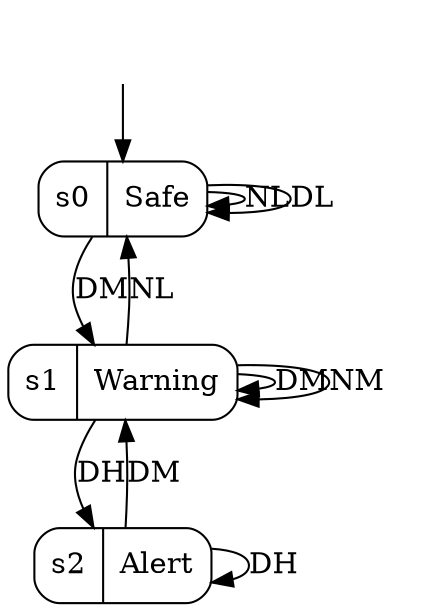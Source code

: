 digraph Trace_1st {
s0 [label="s0|Safe", shape=record, style=rounded];
s1 [label="s1|Warning", shape=record, style=rounded];
s2 [label="s2|Alert", shape=record, style=rounded];
s0 -> s0  [label="NL"];
s0 -> s0  [label="DL"];
s0 -> s1  [label="DM"];
s1 -> s1  [label="DM"];
s1 -> s2  [label="DH"];
s1 -> s1  [label="NM"];
s1 -> s0  [label="NL"];
s2 -> s2  [label="DH"];
s2 -> s1  [label="DM"];
__start0 [label="", shape=none];
__start0 -> s0  [label=""];
}

